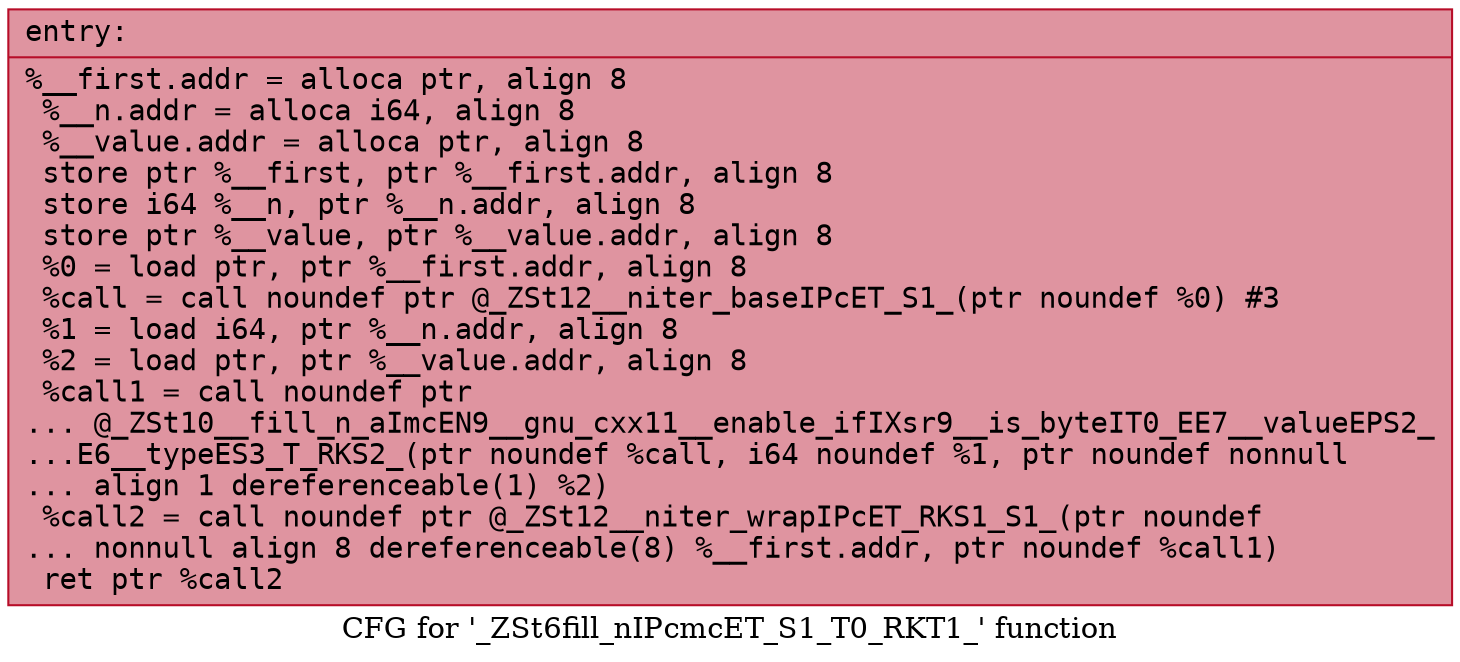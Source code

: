 digraph "CFG for '_ZSt6fill_nIPcmcET_S1_T0_RKT1_' function" {
	label="CFG for '_ZSt6fill_nIPcmcET_S1_T0_RKT1_' function";

	Node0x561c73c265f0 [shape=record,color="#b70d28ff", style=filled, fillcolor="#b70d2870" fontname="Courier",label="{entry:\l|  %__first.addr = alloca ptr, align 8\l  %__n.addr = alloca i64, align 8\l  %__value.addr = alloca ptr, align 8\l  store ptr %__first, ptr %__first.addr, align 8\l  store i64 %__n, ptr %__n.addr, align 8\l  store ptr %__value, ptr %__value.addr, align 8\l  %0 = load ptr, ptr %__first.addr, align 8\l  %call = call noundef ptr @_ZSt12__niter_baseIPcET_S1_(ptr noundef %0) #3\l  %1 = load i64, ptr %__n.addr, align 8\l  %2 = load ptr, ptr %__value.addr, align 8\l  %call1 = call noundef ptr\l... @_ZSt10__fill_n_aImcEN9__gnu_cxx11__enable_ifIXsr9__is_byteIT0_EE7__valueEPS2_\l...E6__typeES3_T_RKS2_(ptr noundef %call, i64 noundef %1, ptr noundef nonnull\l... align 1 dereferenceable(1) %2)\l  %call2 = call noundef ptr @_ZSt12__niter_wrapIPcET_RKS1_S1_(ptr noundef\l... nonnull align 8 dereferenceable(8) %__first.addr, ptr noundef %call1)\l  ret ptr %call2\l}"];
}
